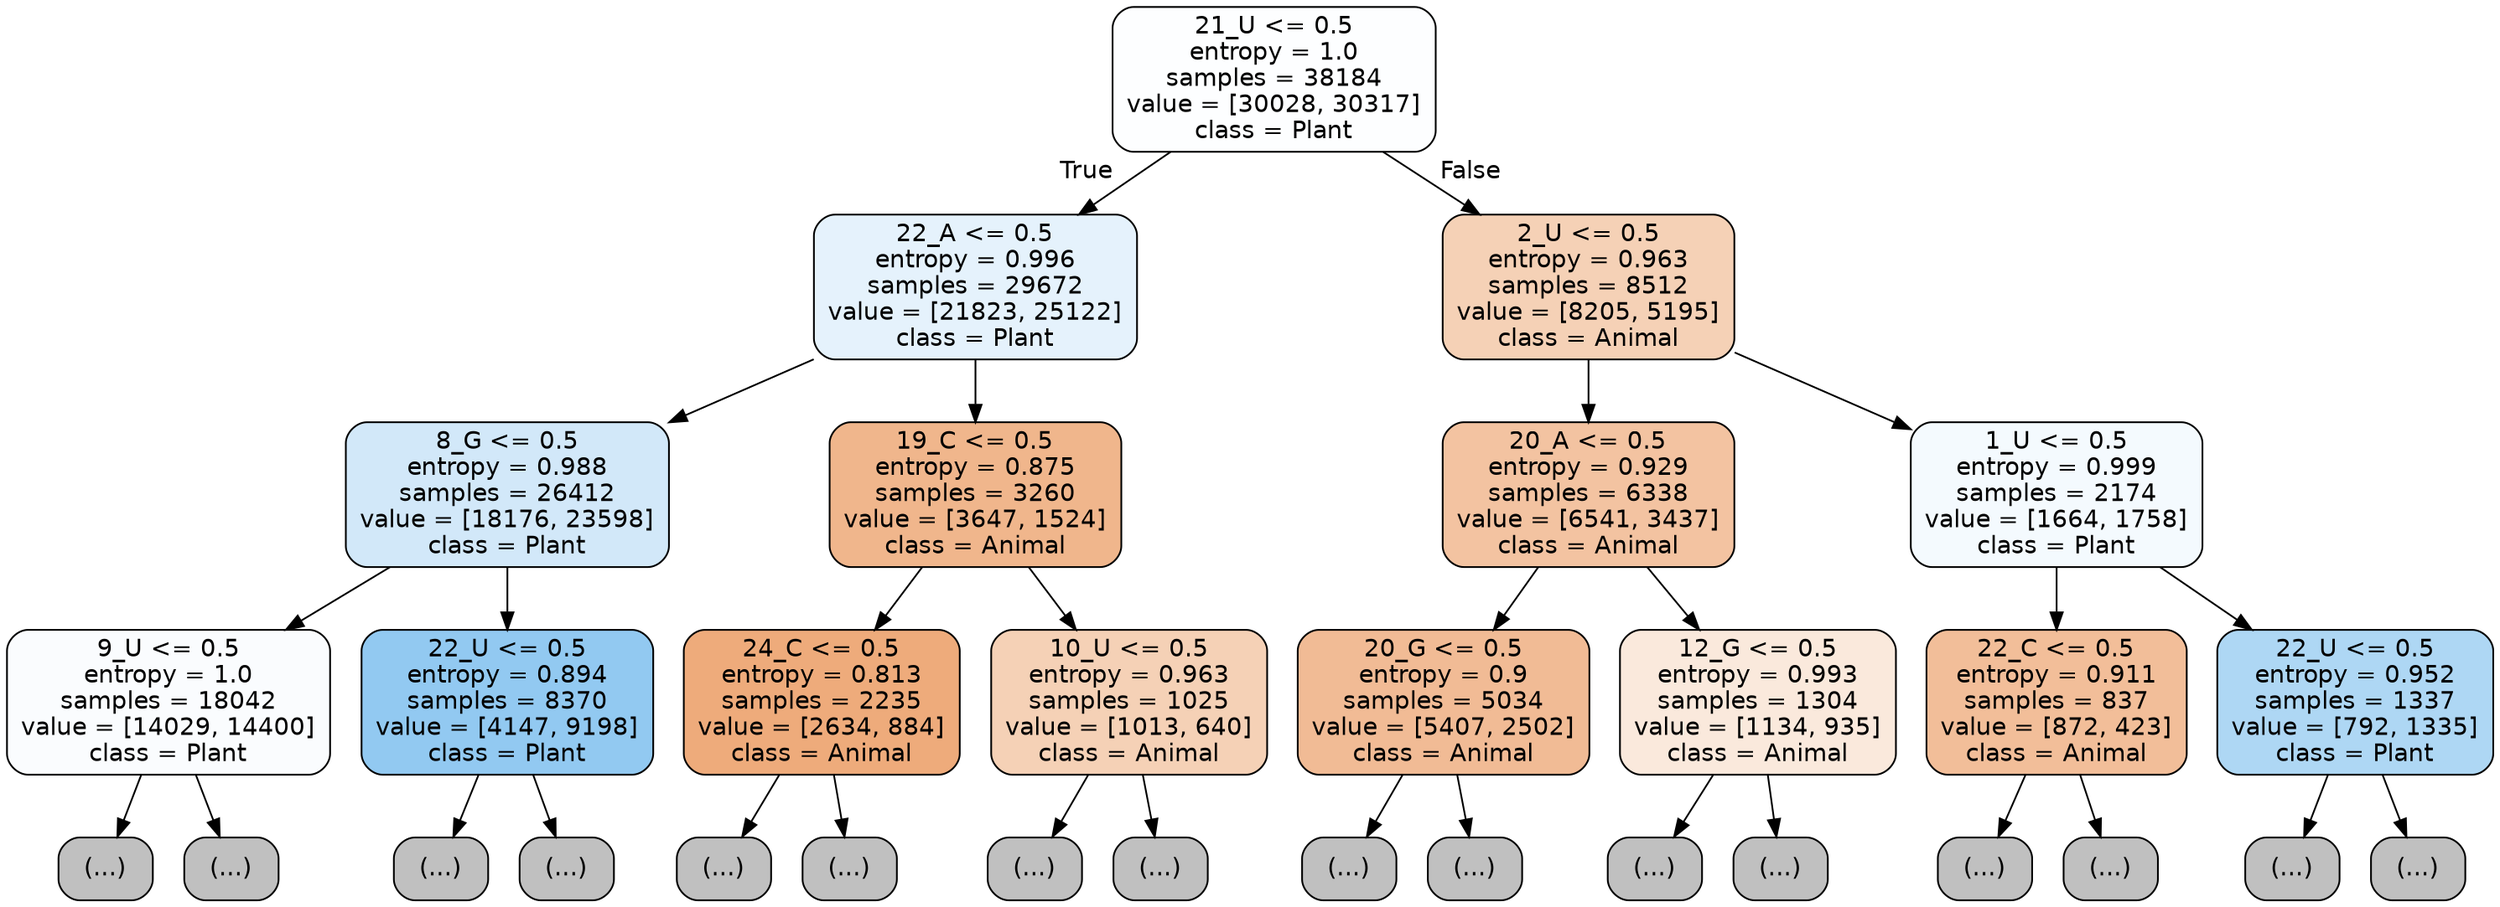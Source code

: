 digraph Tree {
node [shape=box, style="filled, rounded", color="black", fontname="helvetica"] ;
edge [fontname="helvetica"] ;
0 [label="21_U <= 0.5\nentropy = 1.0\nsamples = 38184\nvalue = [30028, 30317]\nclass = Plant", fillcolor="#fdfeff"] ;
1 [label="22_A <= 0.5\nentropy = 0.996\nsamples = 29672\nvalue = [21823, 25122]\nclass = Plant", fillcolor="#e5f2fc"] ;
0 -> 1 [labeldistance=2.5, labelangle=45, headlabel="True"] ;
2 [label="8_G <= 0.5\nentropy = 0.988\nsamples = 26412\nvalue = [18176, 23598]\nclass = Plant", fillcolor="#d2e8f9"] ;
1 -> 2 ;
3 [label="9_U <= 0.5\nentropy = 1.0\nsamples = 18042\nvalue = [14029, 14400]\nclass = Plant", fillcolor="#fafcfe"] ;
2 -> 3 ;
4 [label="(...)", fillcolor="#C0C0C0"] ;
3 -> 4 ;
6181 [label="(...)", fillcolor="#C0C0C0"] ;
3 -> 6181 ;
8672 [label="22_U <= 0.5\nentropy = 0.894\nsamples = 8370\nvalue = [4147, 9198]\nclass = Plant", fillcolor="#92c9f1"] ;
2 -> 8672 ;
8673 [label="(...)", fillcolor="#C0C0C0"] ;
8672 -> 8673 ;
11392 [label="(...)", fillcolor="#C0C0C0"] ;
8672 -> 11392 ;
11801 [label="19_C <= 0.5\nentropy = 0.875\nsamples = 3260\nvalue = [3647, 1524]\nclass = Animal", fillcolor="#f0b68c"] ;
1 -> 11801 ;
11802 [label="24_C <= 0.5\nentropy = 0.813\nsamples = 2235\nvalue = [2634, 884]\nclass = Animal", fillcolor="#eeab7b"] ;
11801 -> 11802 ;
11803 [label="(...)", fillcolor="#C0C0C0"] ;
11802 -> 11803 ;
12902 [label="(...)", fillcolor="#C0C0C0"] ;
11802 -> 12902 ;
12977 [label="10_U <= 0.5\nentropy = 0.963\nsamples = 1025\nvalue = [1013, 640]\nclass = Animal", fillcolor="#f5d1b6"] ;
11801 -> 12977 ;
12978 [label="(...)", fillcolor="#C0C0C0"] ;
12977 -> 12978 ;
13337 [label="(...)", fillcolor="#C0C0C0"] ;
12977 -> 13337 ;
13450 [label="2_U <= 0.5\nentropy = 0.963\nsamples = 8512\nvalue = [8205, 5195]\nclass = Animal", fillcolor="#f5d1b6"] ;
0 -> 13450 [labeldistance=2.5, labelangle=-45, headlabel="False"] ;
13451 [label="20_A <= 0.5\nentropy = 0.929\nsamples = 6338\nvalue = [6541, 3437]\nclass = Animal", fillcolor="#f3c3a1"] ;
13450 -> 13451 ;
13452 [label="20_G <= 0.5\nentropy = 0.9\nsamples = 5034\nvalue = [5407, 2502]\nclass = Animal", fillcolor="#f1bb95"] ;
13451 -> 13452 ;
13453 [label="(...)", fillcolor="#C0C0C0"] ;
13452 -> 13453 ;
14944 [label="(...)", fillcolor="#C0C0C0"] ;
13452 -> 14944 ;
15569 [label="12_G <= 0.5\nentropy = 0.993\nsamples = 1304\nvalue = [1134, 935]\nclass = Animal", fillcolor="#fae9dc"] ;
13451 -> 15569 ;
15570 [label="(...)", fillcolor="#C0C0C0"] ;
15569 -> 15570 ;
16027 [label="(...)", fillcolor="#C0C0C0"] ;
15569 -> 16027 ;
16188 [label="1_U <= 0.5\nentropy = 0.999\nsamples = 2174\nvalue = [1664, 1758]\nclass = Plant", fillcolor="#f4fafe"] ;
13450 -> 16188 ;
16189 [label="22_C <= 0.5\nentropy = 0.911\nsamples = 837\nvalue = [872, 423]\nclass = Animal", fillcolor="#f2be99"] ;
16188 -> 16189 ;
16190 [label="(...)", fillcolor="#C0C0C0"] ;
16189 -> 16190 ;
16631 [label="(...)", fillcolor="#C0C0C0"] ;
16189 -> 16631 ;
16684 [label="22_U <= 0.5\nentropy = 0.952\nsamples = 1337\nvalue = [792, 1335]\nclass = Plant", fillcolor="#aed7f4"] ;
16188 -> 16684 ;
16685 [label="(...)", fillcolor="#C0C0C0"] ;
16684 -> 16685 ;
17112 [label="(...)", fillcolor="#C0C0C0"] ;
16684 -> 17112 ;
}